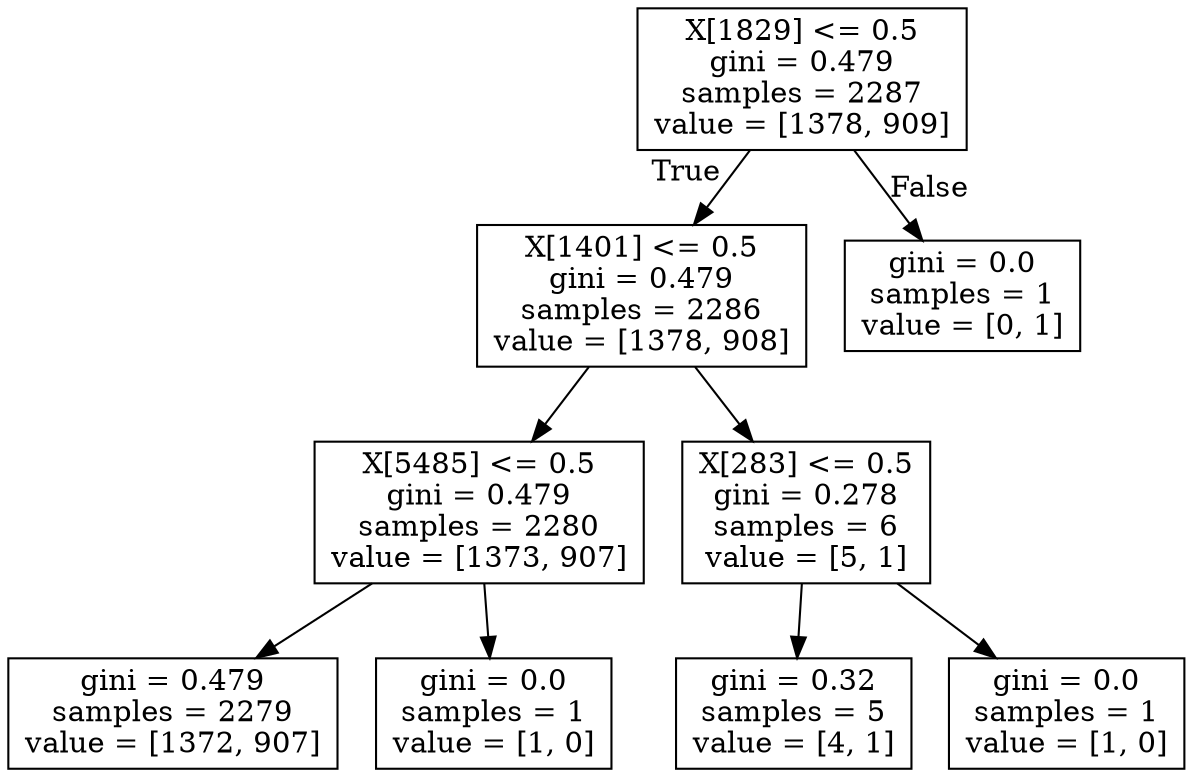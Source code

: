 digraph Tree {
node [shape=box] ;
0 [label="X[1829] <= 0.5\ngini = 0.479\nsamples = 2287\nvalue = [1378, 909]"] ;
1 [label="X[1401] <= 0.5\ngini = 0.479\nsamples = 2286\nvalue = [1378, 908]"] ;
0 -> 1 [labeldistance=2.5, labelangle=45, headlabel="True"] ;
2 [label="X[5485] <= 0.5\ngini = 0.479\nsamples = 2280\nvalue = [1373, 907]"] ;
1 -> 2 ;
3 [label="gini = 0.479\nsamples = 2279\nvalue = [1372, 907]"] ;
2 -> 3 ;
4 [label="gini = 0.0\nsamples = 1\nvalue = [1, 0]"] ;
2 -> 4 ;
5 [label="X[283] <= 0.5\ngini = 0.278\nsamples = 6\nvalue = [5, 1]"] ;
1 -> 5 ;
6 [label="gini = 0.32\nsamples = 5\nvalue = [4, 1]"] ;
5 -> 6 ;
7 [label="gini = 0.0\nsamples = 1\nvalue = [1, 0]"] ;
5 -> 7 ;
8 [label="gini = 0.0\nsamples = 1\nvalue = [0, 1]"] ;
0 -> 8 [labeldistance=2.5, labelangle=-45, headlabel="False"] ;
}